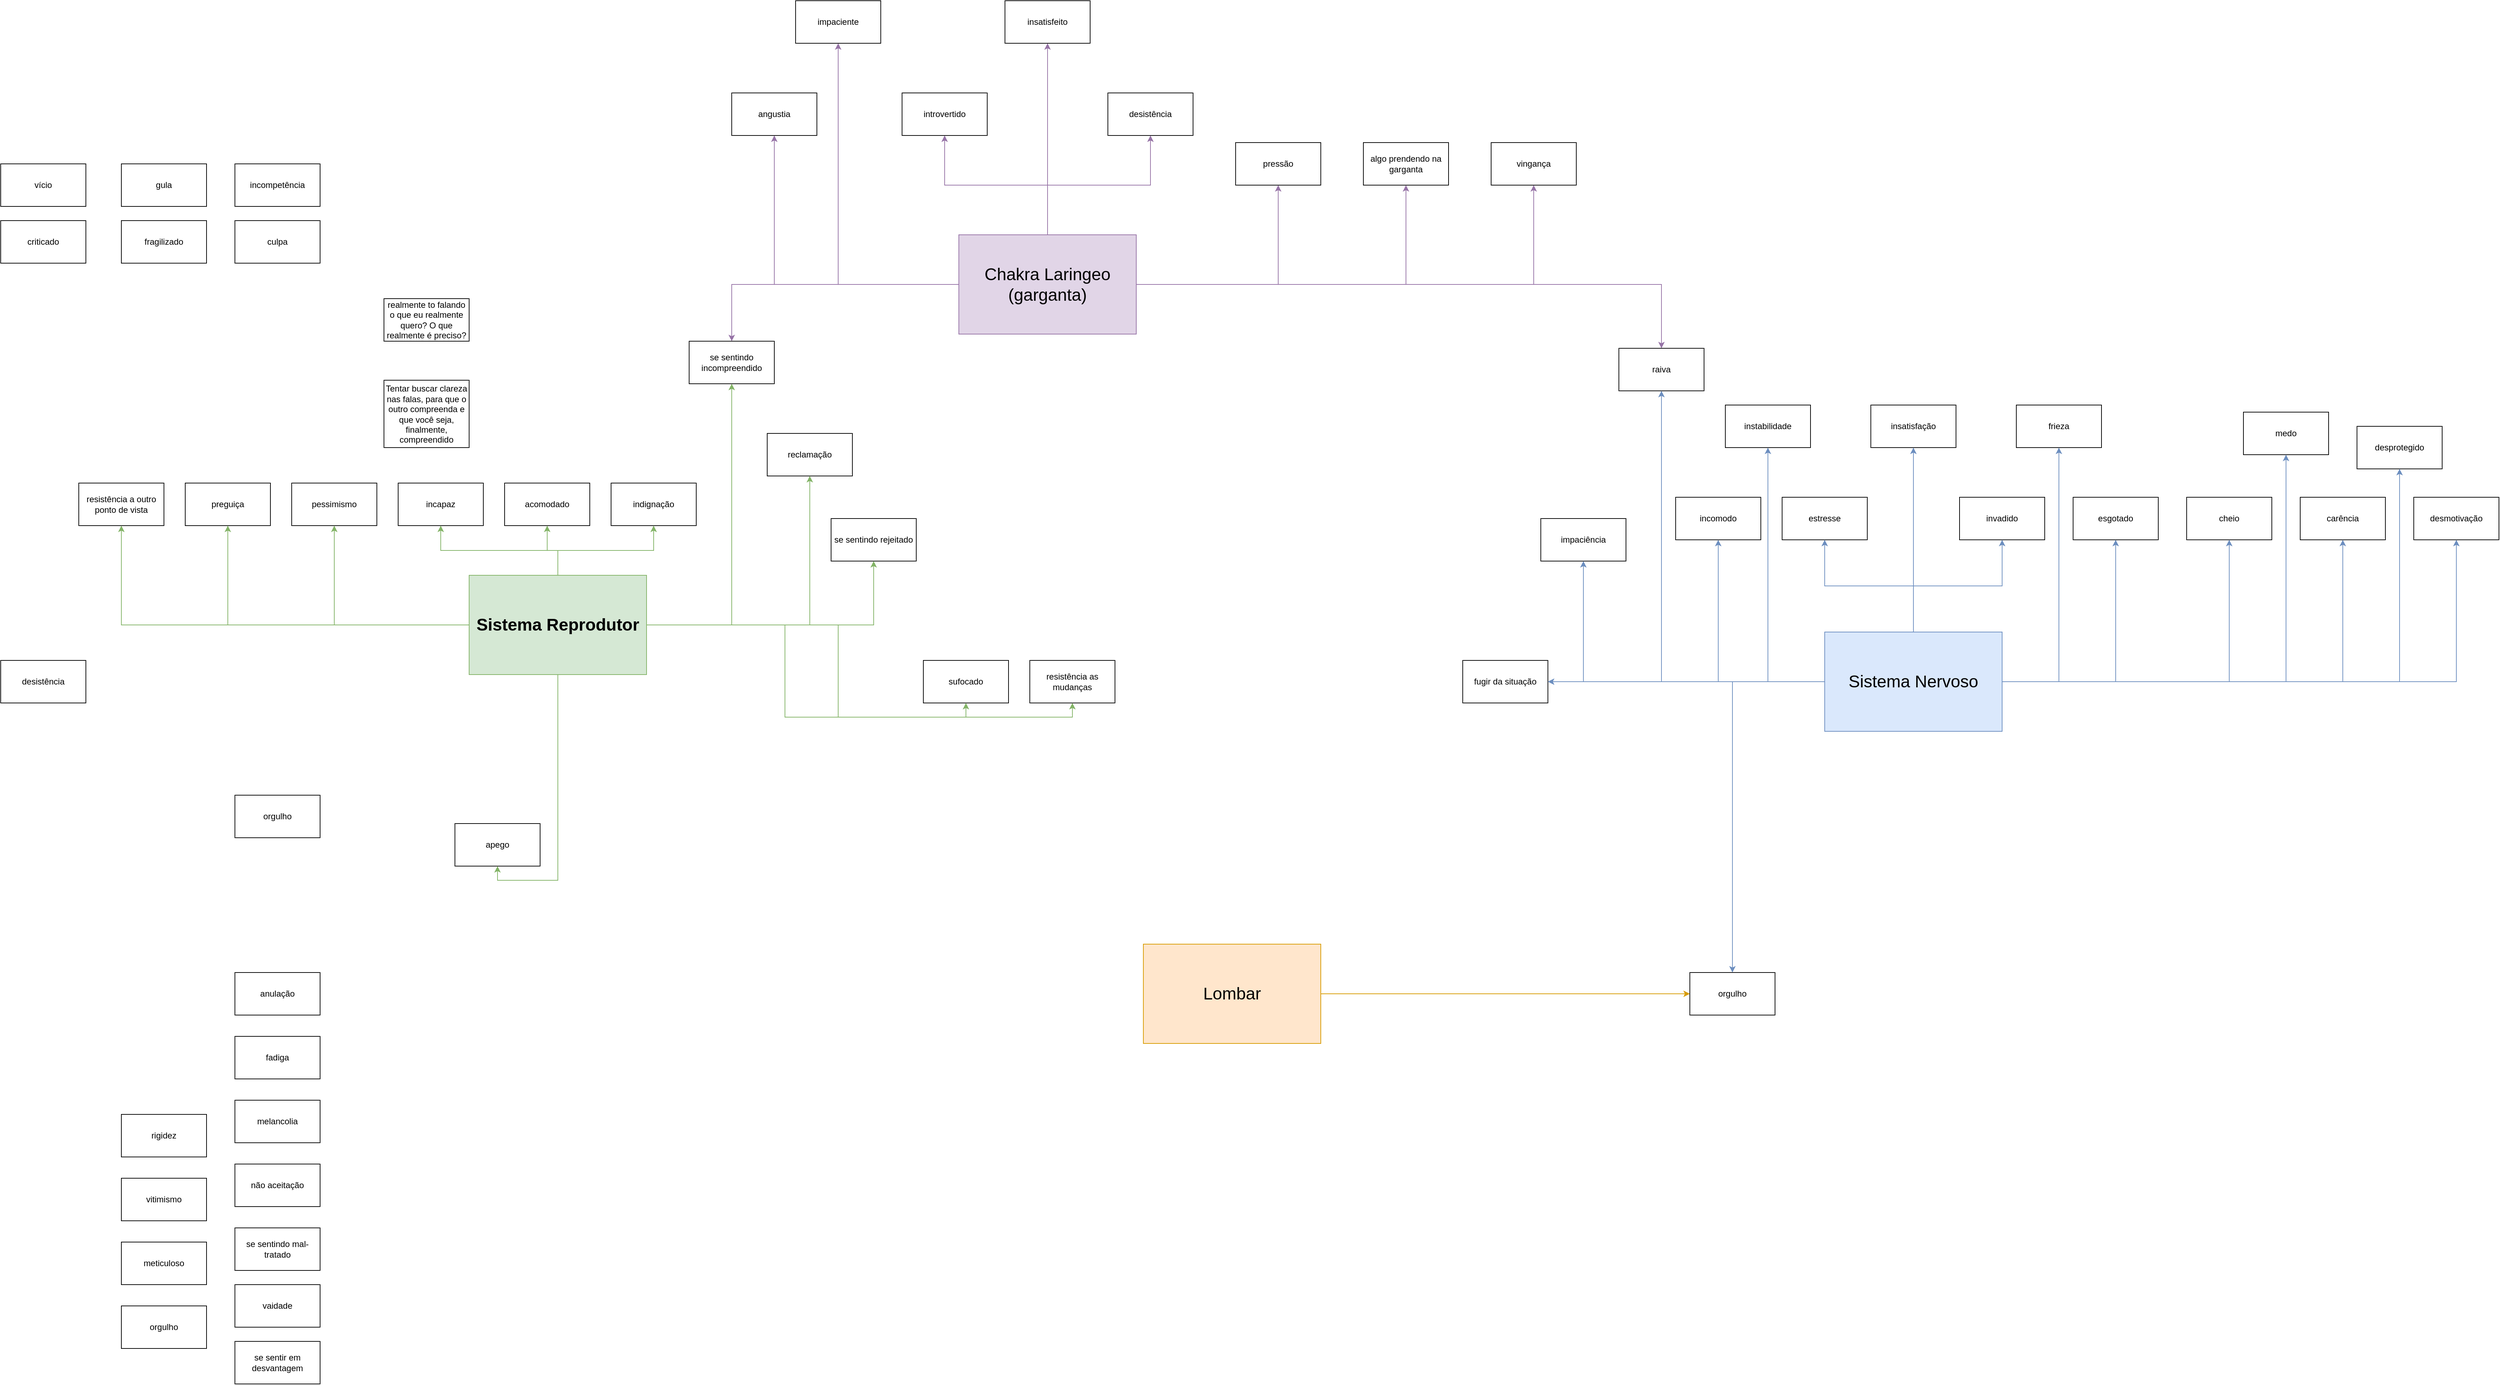 <mxfile version="20.3.3" type="github">
  <diagram id="N2S9W12F4Ksda7fLUlgt" name="Página-1">
    <mxGraphModel dx="1662" dy="2596" grid="1" gridSize="10" guides="1" tooltips="1" connect="1" arrows="1" fold="1" page="1" pageScale="1" pageWidth="827" pageHeight="1169" math="0" shadow="0">
      <root>
        <mxCell id="0" />
        <mxCell id="1" parent="0" />
        <mxCell id="HaKoOCiy-9jQF8rmQ-GU-87" style="edgeStyle=orthogonalEdgeStyle;rounded=0;orthogonalLoop=1;jettySize=auto;html=1;entryX=0.5;entryY=0;entryDx=0;entryDy=0;fontSize=24;fillColor=#e1d5e7;strokeColor=#9673a6;" edge="1" parent="1" source="HaKoOCiy-9jQF8rmQ-GU-1" target="HaKoOCiy-9jQF8rmQ-GU-35">
          <mxGeometry relative="1" as="geometry" />
        </mxCell>
        <mxCell id="HaKoOCiy-9jQF8rmQ-GU-90" style="edgeStyle=orthogonalEdgeStyle;rounded=0;orthogonalLoop=1;jettySize=auto;html=1;entryX=0.5;entryY=0;entryDx=0;entryDy=0;fontSize=24;fillColor=#e1d5e7;strokeColor=#9673a6;" edge="1" parent="1" source="HaKoOCiy-9jQF8rmQ-GU-1" target="HaKoOCiy-9jQF8rmQ-GU-20">
          <mxGeometry relative="1" as="geometry" />
        </mxCell>
        <mxCell id="HaKoOCiy-9jQF8rmQ-GU-91" style="edgeStyle=orthogonalEdgeStyle;rounded=0;orthogonalLoop=1;jettySize=auto;html=1;entryX=0.5;entryY=1;entryDx=0;entryDy=0;fontSize=24;fillColor=#e1d5e7;strokeColor=#9673a6;" edge="1" parent="1" source="HaKoOCiy-9jQF8rmQ-GU-1" target="HaKoOCiy-9jQF8rmQ-GU-22">
          <mxGeometry relative="1" as="geometry" />
        </mxCell>
        <mxCell id="HaKoOCiy-9jQF8rmQ-GU-92" style="edgeStyle=orthogonalEdgeStyle;rounded=0;orthogonalLoop=1;jettySize=auto;html=1;entryX=0.5;entryY=1;entryDx=0;entryDy=0;fontSize=24;fillColor=#e1d5e7;strokeColor=#9673a6;" edge="1" parent="1" source="HaKoOCiy-9jQF8rmQ-GU-1" target="HaKoOCiy-9jQF8rmQ-GU-23">
          <mxGeometry relative="1" as="geometry" />
        </mxCell>
        <mxCell id="HaKoOCiy-9jQF8rmQ-GU-94" style="edgeStyle=orthogonalEdgeStyle;rounded=0;orthogonalLoop=1;jettySize=auto;html=1;entryX=0.5;entryY=1;entryDx=0;entryDy=0;fontSize=24;fillColor=#e1d5e7;strokeColor=#9673a6;" edge="1" parent="1" source="HaKoOCiy-9jQF8rmQ-GU-1" target="HaKoOCiy-9jQF8rmQ-GU-28">
          <mxGeometry relative="1" as="geometry" />
        </mxCell>
        <mxCell id="HaKoOCiy-9jQF8rmQ-GU-95" style="edgeStyle=orthogonalEdgeStyle;rounded=0;orthogonalLoop=1;jettySize=auto;html=1;entryX=0.5;entryY=1;entryDx=0;entryDy=0;fontSize=24;fillColor=#e1d5e7;strokeColor=#9673a6;" edge="1" parent="1" source="HaKoOCiy-9jQF8rmQ-GU-1" target="HaKoOCiy-9jQF8rmQ-GU-30">
          <mxGeometry relative="1" as="geometry" />
        </mxCell>
        <mxCell id="HaKoOCiy-9jQF8rmQ-GU-97" style="edgeStyle=orthogonalEdgeStyle;rounded=0;orthogonalLoop=1;jettySize=auto;html=1;entryX=0.5;entryY=1;entryDx=0;entryDy=0;fontSize=24;fillColor=#e1d5e7;strokeColor=#9673a6;" edge="1" parent="1" source="HaKoOCiy-9jQF8rmQ-GU-1" target="HaKoOCiy-9jQF8rmQ-GU-32">
          <mxGeometry relative="1" as="geometry" />
        </mxCell>
        <mxCell id="HaKoOCiy-9jQF8rmQ-GU-98" style="edgeStyle=orthogonalEdgeStyle;rounded=0;orthogonalLoop=1;jettySize=auto;html=1;entryX=0.5;entryY=1;entryDx=0;entryDy=0;fontSize=24;fillColor=#e1d5e7;strokeColor=#9673a6;" edge="1" parent="1" source="HaKoOCiy-9jQF8rmQ-GU-1" target="HaKoOCiy-9jQF8rmQ-GU-36">
          <mxGeometry relative="1" as="geometry" />
        </mxCell>
        <mxCell id="HaKoOCiy-9jQF8rmQ-GU-99" style="edgeStyle=orthogonalEdgeStyle;rounded=0;orthogonalLoop=1;jettySize=auto;html=1;entryX=0.5;entryY=1;entryDx=0;entryDy=0;fontSize=24;fillColor=#e1d5e7;strokeColor=#9673a6;" edge="1" parent="1" source="HaKoOCiy-9jQF8rmQ-GU-1" target="HaKoOCiy-9jQF8rmQ-GU-37">
          <mxGeometry relative="1" as="geometry" />
        </mxCell>
        <mxCell id="HaKoOCiy-9jQF8rmQ-GU-100" style="edgeStyle=orthogonalEdgeStyle;rounded=0;orthogonalLoop=1;jettySize=auto;html=1;entryX=0.5;entryY=1;entryDx=0;entryDy=0;fontSize=24;fillColor=#e1d5e7;strokeColor=#9673a6;" edge="1" parent="1" source="HaKoOCiy-9jQF8rmQ-GU-1" target="HaKoOCiy-9jQF8rmQ-GU-38">
          <mxGeometry relative="1" as="geometry" />
        </mxCell>
        <mxCell id="HaKoOCiy-9jQF8rmQ-GU-1" value="&lt;font color=&quot;#000000&quot; style=&quot;font-size: 24px;&quot;&gt;Chakra Laringeo&lt;br&gt;(garganta)&lt;/font&gt;" style="rounded=0;whiteSpace=wrap;html=1;fillColor=#e1d5e7;strokeColor=#9673a6;" vertex="1" parent="1">
          <mxGeometry x="1490" y="-650" width="250" height="140" as="geometry" />
        </mxCell>
        <mxCell id="HaKoOCiy-9jQF8rmQ-GU-11" value="Tentar buscar clareza nas falas, para que o outro compreenda e que você seja, finalmente, compreendido" style="whiteSpace=wrap;html=1;rounded=0;" vertex="1" parent="1">
          <mxGeometry x="680" y="-445" width="120" height="95" as="geometry" />
        </mxCell>
        <mxCell id="HaKoOCiy-9jQF8rmQ-GU-14" value="realmente to falando o que eu realmente quero? O que realmente é preciso?" style="whiteSpace=wrap;html=1;rounded=0;" vertex="1" parent="1">
          <mxGeometry x="680" y="-560" width="120" height="60" as="geometry" />
        </mxCell>
        <mxCell id="HaKoOCiy-9jQF8rmQ-GU-20" value="se sentindo incompreendido" style="rounded=0;whiteSpace=wrap;html=1;" vertex="1" parent="1">
          <mxGeometry x="1110" y="-500" width="120" height="60" as="geometry" />
        </mxCell>
        <mxCell id="HaKoOCiy-9jQF8rmQ-GU-22" value="insatisfeito" style="rounded=0;whiteSpace=wrap;html=1;" vertex="1" parent="1">
          <mxGeometry x="1555" y="-980" width="120" height="60" as="geometry" />
        </mxCell>
        <mxCell id="HaKoOCiy-9jQF8rmQ-GU-23" value="impaciente" style="rounded=0;whiteSpace=wrap;html=1;" vertex="1" parent="1">
          <mxGeometry x="1260" y="-980" width="120" height="60" as="geometry" />
        </mxCell>
        <mxCell id="HaKoOCiy-9jQF8rmQ-GU-28" value="introvertido" style="rounded=0;whiteSpace=wrap;html=1;" vertex="1" parent="1">
          <mxGeometry x="1410" y="-850" width="120" height="60" as="geometry" />
        </mxCell>
        <mxCell id="HaKoOCiy-9jQF8rmQ-GU-30" value="angustia" style="rounded=0;whiteSpace=wrap;html=1;" vertex="1" parent="1">
          <mxGeometry x="1170" y="-850" width="120" height="60" as="geometry" />
        </mxCell>
        <mxCell id="HaKoOCiy-9jQF8rmQ-GU-32" value="desistência" style="rounded=0;whiteSpace=wrap;html=1;" vertex="1" parent="1">
          <mxGeometry x="1700" y="-850" width="120" height="60" as="geometry" />
        </mxCell>
        <mxCell id="HaKoOCiy-9jQF8rmQ-GU-34" value="desistência" style="rounded=0;whiteSpace=wrap;html=1;" vertex="1" parent="1">
          <mxGeometry x="140" y="-50" width="120" height="60" as="geometry" />
        </mxCell>
        <mxCell id="HaKoOCiy-9jQF8rmQ-GU-35" value="raiva" style="rounded=0;whiteSpace=wrap;html=1;" vertex="1" parent="1">
          <mxGeometry x="2420" y="-490" width="120" height="60" as="geometry" />
        </mxCell>
        <mxCell id="HaKoOCiy-9jQF8rmQ-GU-36" value="pressão" style="rounded=0;whiteSpace=wrap;html=1;" vertex="1" parent="1">
          <mxGeometry x="1880" y="-780" width="120" height="60" as="geometry" />
        </mxCell>
        <mxCell id="HaKoOCiy-9jQF8rmQ-GU-37" value="algo prendendo na garganta" style="rounded=0;whiteSpace=wrap;html=1;" vertex="1" parent="1">
          <mxGeometry x="2060" y="-780" width="120" height="60" as="geometry" />
        </mxCell>
        <mxCell id="HaKoOCiy-9jQF8rmQ-GU-38" value="vingança" style="rounded=0;whiteSpace=wrap;html=1;" vertex="1" parent="1">
          <mxGeometry x="2240" y="-780" width="120" height="60" as="geometry" />
        </mxCell>
        <mxCell id="HaKoOCiy-9jQF8rmQ-GU-39" value="incomodo" style="rounded=0;whiteSpace=wrap;html=1;" vertex="1" parent="1">
          <mxGeometry x="2500" y="-280" width="120" height="60" as="geometry" />
        </mxCell>
        <mxCell id="HaKoOCiy-9jQF8rmQ-GU-40" value="estresse" style="rounded=0;whiteSpace=wrap;html=1;" vertex="1" parent="1">
          <mxGeometry x="2650" y="-280" width="120" height="60" as="geometry" />
        </mxCell>
        <mxCell id="HaKoOCiy-9jQF8rmQ-GU-41" value="invadido" style="rounded=0;whiteSpace=wrap;html=1;" vertex="1" parent="1">
          <mxGeometry x="2900" y="-280" width="120" height="60" as="geometry" />
        </mxCell>
        <mxCell id="HaKoOCiy-9jQF8rmQ-GU-42" value="insatisfação" style="rounded=0;whiteSpace=wrap;html=1;" vertex="1" parent="1">
          <mxGeometry x="2775" y="-410" width="120" height="60" as="geometry" />
        </mxCell>
        <mxCell id="HaKoOCiy-9jQF8rmQ-GU-43" value="esgotado" style="rounded=0;whiteSpace=wrap;html=1;" vertex="1" parent="1">
          <mxGeometry x="3060" y="-280" width="120" height="60" as="geometry" />
        </mxCell>
        <mxCell id="HaKoOCiy-9jQF8rmQ-GU-44" value="cheio" style="rounded=0;whiteSpace=wrap;html=1;" vertex="1" parent="1">
          <mxGeometry x="3220" y="-280" width="120" height="60" as="geometry" />
        </mxCell>
        <mxCell id="HaKoOCiy-9jQF8rmQ-GU-45" value="frieza" style="rounded=0;whiteSpace=wrap;html=1;" vertex="1" parent="1">
          <mxGeometry x="2980" y="-410" width="120" height="60" as="geometry" />
        </mxCell>
        <mxCell id="HaKoOCiy-9jQF8rmQ-GU-46" value="instabilidade" style="rounded=0;whiteSpace=wrap;html=1;" vertex="1" parent="1">
          <mxGeometry x="2570" y="-410" width="120" height="60" as="geometry" />
        </mxCell>
        <mxCell id="HaKoOCiy-9jQF8rmQ-GU-47" value="fugir da situação" style="rounded=0;whiteSpace=wrap;html=1;" vertex="1" parent="1">
          <mxGeometry x="2200" y="-50" width="120" height="60" as="geometry" />
        </mxCell>
        <mxCell id="HaKoOCiy-9jQF8rmQ-GU-48" value="carência" style="rounded=0;whiteSpace=wrap;html=1;" vertex="1" parent="1">
          <mxGeometry x="3380" y="-280" width="120" height="60" as="geometry" />
        </mxCell>
        <mxCell id="HaKoOCiy-9jQF8rmQ-GU-49" value="desmotivação" style="rounded=0;whiteSpace=wrap;html=1;" vertex="1" parent="1">
          <mxGeometry x="3540" y="-280" width="120" height="60" as="geometry" />
        </mxCell>
        <mxCell id="HaKoOCiy-9jQF8rmQ-GU-50" value="impaciência" style="rounded=0;whiteSpace=wrap;html=1;" vertex="1" parent="1">
          <mxGeometry x="2310" y="-250" width="120" height="60" as="geometry" />
        </mxCell>
        <mxCell id="HaKoOCiy-9jQF8rmQ-GU-51" value="medo" style="rounded=0;whiteSpace=wrap;html=1;" vertex="1" parent="1">
          <mxGeometry x="3300" y="-400" width="120" height="60" as="geometry" />
        </mxCell>
        <mxCell id="HaKoOCiy-9jQF8rmQ-GU-52" value="orgulho" style="rounded=0;whiteSpace=wrap;html=1;" vertex="1" parent="1">
          <mxGeometry x="470" y="140" width="120" height="60" as="geometry" />
        </mxCell>
        <mxCell id="HaKoOCiy-9jQF8rmQ-GU-53" value="desprotegido" style="rounded=0;whiteSpace=wrap;html=1;" vertex="1" parent="1">
          <mxGeometry x="3460" y="-380" width="120" height="60" as="geometry" />
        </mxCell>
        <mxCell id="HaKoOCiy-9jQF8rmQ-GU-54" value="indignação" style="rounded=0;whiteSpace=wrap;html=1;" vertex="1" parent="1">
          <mxGeometry x="1000" y="-300" width="120" height="60" as="geometry" />
        </mxCell>
        <mxCell id="HaKoOCiy-9jQF8rmQ-GU-55" value="apego" style="rounded=0;whiteSpace=wrap;html=1;" vertex="1" parent="1">
          <mxGeometry x="780" y="180" width="120" height="60" as="geometry" />
        </mxCell>
        <mxCell id="HaKoOCiy-9jQF8rmQ-GU-56" value="preguiça" style="rounded=0;whiteSpace=wrap;html=1;" vertex="1" parent="1">
          <mxGeometry x="400" y="-300" width="120" height="60" as="geometry" />
        </mxCell>
        <mxCell id="HaKoOCiy-9jQF8rmQ-GU-57" value="acomodado" style="rounded=0;whiteSpace=wrap;html=1;" vertex="1" parent="1">
          <mxGeometry x="850" y="-300" width="120" height="60" as="geometry" />
        </mxCell>
        <mxCell id="HaKoOCiy-9jQF8rmQ-GU-58" value="incapaz" style="rounded=0;whiteSpace=wrap;html=1;" vertex="1" parent="1">
          <mxGeometry x="700" y="-300" width="120" height="60" as="geometry" />
        </mxCell>
        <mxCell id="HaKoOCiy-9jQF8rmQ-GU-59" value="se sentindo rejeitado" style="rounded=0;whiteSpace=wrap;html=1;" vertex="1" parent="1">
          <mxGeometry x="1310" y="-250" width="120" height="60" as="geometry" />
        </mxCell>
        <mxCell id="HaKoOCiy-9jQF8rmQ-GU-60" value="reclamação" style="rounded=0;whiteSpace=wrap;html=1;" vertex="1" parent="1">
          <mxGeometry x="1220" y="-370" width="120" height="60" as="geometry" />
        </mxCell>
        <mxCell id="HaKoOCiy-9jQF8rmQ-GU-61" value="pessimismo" style="rounded=0;whiteSpace=wrap;html=1;" vertex="1" parent="1">
          <mxGeometry x="550" y="-300" width="120" height="60" as="geometry" />
        </mxCell>
        <mxCell id="HaKoOCiy-9jQF8rmQ-GU-62" value="sufocado" style="rounded=0;whiteSpace=wrap;html=1;" vertex="1" parent="1">
          <mxGeometry x="1440" y="-50" width="120" height="60" as="geometry" />
        </mxCell>
        <mxCell id="HaKoOCiy-9jQF8rmQ-GU-63" value="resistência as mudanças" style="rounded=0;whiteSpace=wrap;html=1;" vertex="1" parent="1">
          <mxGeometry x="1590" y="-50" width="120" height="60" as="geometry" />
        </mxCell>
        <mxCell id="HaKoOCiy-9jQF8rmQ-GU-64" value="resistência a outro ponto de vista" style="rounded=0;whiteSpace=wrap;html=1;" vertex="1" parent="1">
          <mxGeometry x="250" y="-300" width="120" height="60" as="geometry" />
        </mxCell>
        <mxCell id="HaKoOCiy-9jQF8rmQ-GU-65" value="criticado" style="rounded=0;whiteSpace=wrap;html=1;" vertex="1" parent="1">
          <mxGeometry x="140" y="-670" width="120" height="60" as="geometry" />
        </mxCell>
        <mxCell id="HaKoOCiy-9jQF8rmQ-GU-66" value="fragilizado" style="rounded=0;whiteSpace=wrap;html=1;" vertex="1" parent="1">
          <mxGeometry x="310" y="-670" width="120" height="60" as="geometry" />
        </mxCell>
        <mxCell id="HaKoOCiy-9jQF8rmQ-GU-67" value="culpa" style="rounded=0;whiteSpace=wrap;html=1;" vertex="1" parent="1">
          <mxGeometry x="470" y="-670" width="120" height="60" as="geometry" />
        </mxCell>
        <mxCell id="HaKoOCiy-9jQF8rmQ-GU-68" value="incompetência" style="rounded=0;whiteSpace=wrap;html=1;" vertex="1" parent="1">
          <mxGeometry x="470" y="-750" width="120" height="60" as="geometry" />
        </mxCell>
        <mxCell id="HaKoOCiy-9jQF8rmQ-GU-69" value="gula" style="rounded=0;whiteSpace=wrap;html=1;" vertex="1" parent="1">
          <mxGeometry x="310" y="-750" width="120" height="60" as="geometry" />
        </mxCell>
        <mxCell id="HaKoOCiy-9jQF8rmQ-GU-70" value="vício" style="rounded=0;whiteSpace=wrap;html=1;" vertex="1" parent="1">
          <mxGeometry x="140" y="-750" width="120" height="60" as="geometry" />
        </mxCell>
        <mxCell id="HaKoOCiy-9jQF8rmQ-GU-88" style="edgeStyle=orthogonalEdgeStyle;rounded=0;orthogonalLoop=1;jettySize=auto;html=1;entryX=0.5;entryY=1;entryDx=0;entryDy=0;fontSize=24;fillColor=#dae8fc;strokeColor=#6c8ebf;" edge="1" parent="1" source="HaKoOCiy-9jQF8rmQ-GU-72" target="HaKoOCiy-9jQF8rmQ-GU-35">
          <mxGeometry relative="1" as="geometry" />
        </mxCell>
        <mxCell id="HaKoOCiy-9jQF8rmQ-GU-102" style="edgeStyle=orthogonalEdgeStyle;rounded=0;orthogonalLoop=1;jettySize=auto;html=1;entryX=0.5;entryY=1;entryDx=0;entryDy=0;fontSize=24;fillColor=#dae8fc;strokeColor=#6c8ebf;" edge="1" parent="1" source="HaKoOCiy-9jQF8rmQ-GU-72" target="HaKoOCiy-9jQF8rmQ-GU-39">
          <mxGeometry relative="1" as="geometry" />
        </mxCell>
        <mxCell id="HaKoOCiy-9jQF8rmQ-GU-103" style="edgeStyle=orthogonalEdgeStyle;rounded=0;orthogonalLoop=1;jettySize=auto;html=1;entryX=0.5;entryY=1;entryDx=0;entryDy=0;fontSize=24;fillColor=#dae8fc;strokeColor=#6c8ebf;" edge="1" parent="1" source="HaKoOCiy-9jQF8rmQ-GU-72" target="HaKoOCiy-9jQF8rmQ-GU-40">
          <mxGeometry relative="1" as="geometry" />
        </mxCell>
        <mxCell id="HaKoOCiy-9jQF8rmQ-GU-104" style="edgeStyle=orthogonalEdgeStyle;rounded=0;orthogonalLoop=1;jettySize=auto;html=1;entryX=0.5;entryY=1;entryDx=0;entryDy=0;fontSize=24;fillColor=#dae8fc;strokeColor=#6c8ebf;" edge="1" parent="1" source="HaKoOCiy-9jQF8rmQ-GU-72" target="HaKoOCiy-9jQF8rmQ-GU-41">
          <mxGeometry relative="1" as="geometry" />
        </mxCell>
        <mxCell id="HaKoOCiy-9jQF8rmQ-GU-108" style="edgeStyle=orthogonalEdgeStyle;rounded=0;orthogonalLoop=1;jettySize=auto;html=1;entryX=0.5;entryY=1;entryDx=0;entryDy=0;fontSize=24;fillColor=#dae8fc;strokeColor=#6c8ebf;" edge="1" parent="1" source="HaKoOCiy-9jQF8rmQ-GU-72" target="HaKoOCiy-9jQF8rmQ-GU-42">
          <mxGeometry relative="1" as="geometry" />
        </mxCell>
        <mxCell id="HaKoOCiy-9jQF8rmQ-GU-109" style="edgeStyle=orthogonalEdgeStyle;rounded=0;orthogonalLoop=1;jettySize=auto;html=1;entryX=0.5;entryY=1;entryDx=0;entryDy=0;fontSize=24;fillColor=#dae8fc;strokeColor=#6c8ebf;" edge="1" parent="1" source="HaKoOCiy-9jQF8rmQ-GU-72" target="HaKoOCiy-9jQF8rmQ-GU-43">
          <mxGeometry relative="1" as="geometry" />
        </mxCell>
        <mxCell id="HaKoOCiy-9jQF8rmQ-GU-110" style="edgeStyle=orthogonalEdgeStyle;rounded=0;orthogonalLoop=1;jettySize=auto;html=1;entryX=0.5;entryY=0;entryDx=0;entryDy=0;fontSize=24;fillColor=#dae8fc;strokeColor=#6c8ebf;" edge="1" parent="1" source="HaKoOCiy-9jQF8rmQ-GU-72" target="HaKoOCiy-9jQF8rmQ-GU-75">
          <mxGeometry relative="1" as="geometry" />
        </mxCell>
        <mxCell id="HaKoOCiy-9jQF8rmQ-GU-112" style="edgeStyle=orthogonalEdgeStyle;rounded=0;orthogonalLoop=1;jettySize=auto;html=1;entryX=1;entryY=0.5;entryDx=0;entryDy=0;fontSize=24;fillColor=#dae8fc;strokeColor=#6c8ebf;" edge="1" parent="1" source="HaKoOCiy-9jQF8rmQ-GU-72" target="HaKoOCiy-9jQF8rmQ-GU-47">
          <mxGeometry relative="1" as="geometry" />
        </mxCell>
        <mxCell id="HaKoOCiy-9jQF8rmQ-GU-113" style="edgeStyle=orthogonalEdgeStyle;rounded=0;orthogonalLoop=1;jettySize=auto;html=1;entryX=0.5;entryY=1;entryDx=0;entryDy=0;fontSize=24;fillColor=#dae8fc;strokeColor=#6c8ebf;" edge="1" parent="1" source="HaKoOCiy-9jQF8rmQ-GU-72" target="HaKoOCiy-9jQF8rmQ-GU-46">
          <mxGeometry relative="1" as="geometry" />
        </mxCell>
        <mxCell id="HaKoOCiy-9jQF8rmQ-GU-114" style="edgeStyle=orthogonalEdgeStyle;rounded=0;orthogonalLoop=1;jettySize=auto;html=1;entryX=0.5;entryY=1;entryDx=0;entryDy=0;fontSize=24;fillColor=#dae8fc;strokeColor=#6c8ebf;" edge="1" parent="1" source="HaKoOCiy-9jQF8rmQ-GU-72" target="HaKoOCiy-9jQF8rmQ-GU-45">
          <mxGeometry relative="1" as="geometry" />
        </mxCell>
        <mxCell id="HaKoOCiy-9jQF8rmQ-GU-115" style="edgeStyle=orthogonalEdgeStyle;rounded=0;orthogonalLoop=1;jettySize=auto;html=1;entryX=0.5;entryY=1;entryDx=0;entryDy=0;fontSize=24;fillColor=#dae8fc;strokeColor=#6c8ebf;" edge="1" parent="1" source="HaKoOCiy-9jQF8rmQ-GU-72" target="HaKoOCiy-9jQF8rmQ-GU-44">
          <mxGeometry relative="1" as="geometry" />
        </mxCell>
        <mxCell id="HaKoOCiy-9jQF8rmQ-GU-116" style="edgeStyle=orthogonalEdgeStyle;rounded=0;orthogonalLoop=1;jettySize=auto;html=1;entryX=0.5;entryY=1;entryDx=0;entryDy=0;fontSize=24;fillColor=#dae8fc;strokeColor=#6c8ebf;" edge="1" parent="1" source="HaKoOCiy-9jQF8rmQ-GU-72" target="HaKoOCiy-9jQF8rmQ-GU-48">
          <mxGeometry relative="1" as="geometry" />
        </mxCell>
        <mxCell id="HaKoOCiy-9jQF8rmQ-GU-117" style="edgeStyle=orthogonalEdgeStyle;rounded=0;orthogonalLoop=1;jettySize=auto;html=1;entryX=0.5;entryY=1;entryDx=0;entryDy=0;fontSize=24;fillColor=#dae8fc;strokeColor=#6c8ebf;" edge="1" parent="1" source="HaKoOCiy-9jQF8rmQ-GU-72" target="HaKoOCiy-9jQF8rmQ-GU-49">
          <mxGeometry relative="1" as="geometry" />
        </mxCell>
        <mxCell id="HaKoOCiy-9jQF8rmQ-GU-118" style="edgeStyle=orthogonalEdgeStyle;rounded=0;orthogonalLoop=1;jettySize=auto;html=1;entryX=0.5;entryY=1;entryDx=0;entryDy=0;fontSize=24;fillColor=#dae8fc;strokeColor=#6c8ebf;" edge="1" parent="1" source="HaKoOCiy-9jQF8rmQ-GU-72" target="HaKoOCiy-9jQF8rmQ-GU-50">
          <mxGeometry relative="1" as="geometry" />
        </mxCell>
        <mxCell id="HaKoOCiy-9jQF8rmQ-GU-120" style="edgeStyle=orthogonalEdgeStyle;rounded=0;orthogonalLoop=1;jettySize=auto;html=1;entryX=0.5;entryY=1;entryDx=0;entryDy=0;fontSize=24;fillColor=#dae8fc;strokeColor=#6c8ebf;" edge="1" parent="1" source="HaKoOCiy-9jQF8rmQ-GU-72" target="HaKoOCiy-9jQF8rmQ-GU-51">
          <mxGeometry relative="1" as="geometry" />
        </mxCell>
        <mxCell id="HaKoOCiy-9jQF8rmQ-GU-121" style="edgeStyle=orthogonalEdgeStyle;rounded=0;orthogonalLoop=1;jettySize=auto;html=1;entryX=0.5;entryY=1;entryDx=0;entryDy=0;fontSize=24;fillColor=#dae8fc;strokeColor=#6c8ebf;" edge="1" parent="1" source="HaKoOCiy-9jQF8rmQ-GU-72" target="HaKoOCiy-9jQF8rmQ-GU-53">
          <mxGeometry relative="1" as="geometry" />
        </mxCell>
        <mxCell id="HaKoOCiy-9jQF8rmQ-GU-72" value="&lt;span style=&quot;font-size: 24px;&quot;&gt;&lt;font color=&quot;#000000&quot;&gt;Sistema Nervoso&lt;/font&gt;&lt;/span&gt;" style="rounded=0;whiteSpace=wrap;html=1;fillColor=#dae8fc;strokeColor=#6c8ebf;" vertex="1" parent="1">
          <mxGeometry x="2710" y="-90" width="250" height="140" as="geometry" />
        </mxCell>
        <mxCell id="HaKoOCiy-9jQF8rmQ-GU-89" style="edgeStyle=orthogonalEdgeStyle;rounded=0;orthogonalLoop=1;jettySize=auto;html=1;entryX=0.5;entryY=1;entryDx=0;entryDy=0;fontSize=24;fillColor=#d5e8d4;strokeColor=#82b366;" edge="1" parent="1" source="HaKoOCiy-9jQF8rmQ-GU-73" target="HaKoOCiy-9jQF8rmQ-GU-20">
          <mxGeometry relative="1" as="geometry" />
        </mxCell>
        <mxCell id="HaKoOCiy-9jQF8rmQ-GU-122" style="edgeStyle=orthogonalEdgeStyle;rounded=0;orthogonalLoop=1;jettySize=auto;html=1;entryX=0.5;entryY=1;entryDx=0;entryDy=0;fontSize=24;fillColor=#d5e8d4;strokeColor=#82b366;" edge="1" parent="1" source="HaKoOCiy-9jQF8rmQ-GU-73" target="HaKoOCiy-9jQF8rmQ-GU-54">
          <mxGeometry relative="1" as="geometry" />
        </mxCell>
        <mxCell id="HaKoOCiy-9jQF8rmQ-GU-123" style="edgeStyle=orthogonalEdgeStyle;rounded=0;orthogonalLoop=1;jettySize=auto;html=1;entryX=0.5;entryY=1;entryDx=0;entryDy=0;fontSize=24;fillColor=#d5e8d4;strokeColor=#82b366;" edge="1" parent="1" source="HaKoOCiy-9jQF8rmQ-GU-73" target="HaKoOCiy-9jQF8rmQ-GU-55">
          <mxGeometry relative="1" as="geometry" />
        </mxCell>
        <mxCell id="HaKoOCiy-9jQF8rmQ-GU-124" style="edgeStyle=orthogonalEdgeStyle;rounded=0;orthogonalLoop=1;jettySize=auto;html=1;entryX=0.5;entryY=1;entryDx=0;entryDy=0;fontSize=24;fillColor=#d5e8d4;strokeColor=#82b366;" edge="1" parent="1" source="HaKoOCiy-9jQF8rmQ-GU-73" target="HaKoOCiy-9jQF8rmQ-GU-56">
          <mxGeometry relative="1" as="geometry" />
        </mxCell>
        <mxCell id="HaKoOCiy-9jQF8rmQ-GU-125" style="edgeStyle=orthogonalEdgeStyle;rounded=0;orthogonalLoop=1;jettySize=auto;html=1;entryX=0.5;entryY=1;entryDx=0;entryDy=0;fontSize=24;fillColor=#d5e8d4;strokeColor=#82b366;" edge="1" parent="1" source="HaKoOCiy-9jQF8rmQ-GU-73" target="HaKoOCiy-9jQF8rmQ-GU-57">
          <mxGeometry relative="1" as="geometry" />
        </mxCell>
        <mxCell id="HaKoOCiy-9jQF8rmQ-GU-126" style="edgeStyle=orthogonalEdgeStyle;rounded=0;orthogonalLoop=1;jettySize=auto;html=1;entryX=0.5;entryY=1;entryDx=0;entryDy=0;fontSize=24;fillColor=#d5e8d4;strokeColor=#82b366;" edge="1" parent="1" source="HaKoOCiy-9jQF8rmQ-GU-73" target="HaKoOCiy-9jQF8rmQ-GU-58">
          <mxGeometry relative="1" as="geometry" />
        </mxCell>
        <mxCell id="HaKoOCiy-9jQF8rmQ-GU-128" style="edgeStyle=orthogonalEdgeStyle;rounded=0;orthogonalLoop=1;jettySize=auto;html=1;entryX=0.5;entryY=1;entryDx=0;entryDy=0;fontSize=24;fillColor=#d5e8d4;strokeColor=#82b366;" edge="1" parent="1" source="HaKoOCiy-9jQF8rmQ-GU-73" target="HaKoOCiy-9jQF8rmQ-GU-59">
          <mxGeometry relative="1" as="geometry" />
        </mxCell>
        <mxCell id="HaKoOCiy-9jQF8rmQ-GU-129" style="edgeStyle=orthogonalEdgeStyle;rounded=0;orthogonalLoop=1;jettySize=auto;html=1;entryX=0.5;entryY=1;entryDx=0;entryDy=0;fontSize=24;fillColor=#d5e8d4;strokeColor=#82b366;" edge="1" parent="1" source="HaKoOCiy-9jQF8rmQ-GU-73" target="HaKoOCiy-9jQF8rmQ-GU-60">
          <mxGeometry relative="1" as="geometry" />
        </mxCell>
        <mxCell id="HaKoOCiy-9jQF8rmQ-GU-130" style="edgeStyle=orthogonalEdgeStyle;rounded=0;orthogonalLoop=1;jettySize=auto;html=1;entryX=0.5;entryY=1;entryDx=0;entryDy=0;fontSize=24;fillColor=#d5e8d4;strokeColor=#82b366;" edge="1" parent="1" source="HaKoOCiy-9jQF8rmQ-GU-73" target="HaKoOCiy-9jQF8rmQ-GU-61">
          <mxGeometry relative="1" as="geometry" />
        </mxCell>
        <mxCell id="HaKoOCiy-9jQF8rmQ-GU-131" style="edgeStyle=orthogonalEdgeStyle;rounded=0;orthogonalLoop=1;jettySize=auto;html=1;entryX=0.5;entryY=1;entryDx=0;entryDy=0;fontSize=24;fillColor=#d5e8d4;strokeColor=#82b366;" edge="1" parent="1" source="HaKoOCiy-9jQF8rmQ-GU-73" target="HaKoOCiy-9jQF8rmQ-GU-62">
          <mxGeometry relative="1" as="geometry" />
        </mxCell>
        <mxCell id="HaKoOCiy-9jQF8rmQ-GU-132" style="edgeStyle=orthogonalEdgeStyle;rounded=0;orthogonalLoop=1;jettySize=auto;html=1;entryX=0.5;entryY=1;entryDx=0;entryDy=0;fontSize=24;fillColor=#d5e8d4;strokeColor=#82b366;" edge="1" parent="1" source="HaKoOCiy-9jQF8rmQ-GU-73" target="HaKoOCiy-9jQF8rmQ-GU-63">
          <mxGeometry relative="1" as="geometry" />
        </mxCell>
        <mxCell id="HaKoOCiy-9jQF8rmQ-GU-133" style="edgeStyle=orthogonalEdgeStyle;rounded=0;orthogonalLoop=1;jettySize=auto;html=1;entryX=0.5;entryY=1;entryDx=0;entryDy=0;fontSize=24;fillColor=#d5e8d4;strokeColor=#82b366;" edge="1" parent="1" source="HaKoOCiy-9jQF8rmQ-GU-73" target="HaKoOCiy-9jQF8rmQ-GU-64">
          <mxGeometry relative="1" as="geometry" />
        </mxCell>
        <mxCell id="HaKoOCiy-9jQF8rmQ-GU-73" value="&lt;span style=&quot;font-size: 24px;&quot;&gt;&lt;b&gt;&lt;font color=&quot;#000000&quot;&gt;Sistema Reprodutor&lt;/font&gt;&lt;/b&gt;&lt;/span&gt;" style="rounded=0;whiteSpace=wrap;html=1;fillColor=#d5e8d4;strokeColor=#82b366;" vertex="1" parent="1">
          <mxGeometry x="800" y="-170" width="250" height="140" as="geometry" />
        </mxCell>
        <mxCell id="HaKoOCiy-9jQF8rmQ-GU-111" style="edgeStyle=orthogonalEdgeStyle;rounded=0;orthogonalLoop=1;jettySize=auto;html=1;entryX=0;entryY=0.5;entryDx=0;entryDy=0;fontSize=24;fillColor=#ffe6cc;strokeColor=#d79b00;" edge="1" parent="1" source="HaKoOCiy-9jQF8rmQ-GU-74" target="HaKoOCiy-9jQF8rmQ-GU-75">
          <mxGeometry relative="1" as="geometry" />
        </mxCell>
        <mxCell id="HaKoOCiy-9jQF8rmQ-GU-74" value="&lt;span style=&quot;font-size: 24px;&quot;&gt;&lt;font color=&quot;#000000&quot;&gt;Lombar&lt;/font&gt;&lt;/span&gt;" style="rounded=0;whiteSpace=wrap;html=1;fillColor=#ffe6cc;strokeColor=#d79b00;" vertex="1" parent="1">
          <mxGeometry x="1750" y="350" width="250" height="140" as="geometry" />
        </mxCell>
        <mxCell id="HaKoOCiy-9jQF8rmQ-GU-75" value="orgulho" style="rounded=0;whiteSpace=wrap;html=1;" vertex="1" parent="1">
          <mxGeometry x="2520" y="390" width="120" height="60" as="geometry" />
        </mxCell>
        <mxCell id="HaKoOCiy-9jQF8rmQ-GU-76" value="anulação" style="rounded=0;whiteSpace=wrap;html=1;" vertex="1" parent="1">
          <mxGeometry x="470" y="390" width="120" height="60" as="geometry" />
        </mxCell>
        <mxCell id="HaKoOCiy-9jQF8rmQ-GU-77" value="fadiga" style="rounded=0;whiteSpace=wrap;html=1;" vertex="1" parent="1">
          <mxGeometry x="470" y="480" width="120" height="60" as="geometry" />
        </mxCell>
        <mxCell id="HaKoOCiy-9jQF8rmQ-GU-78" value="melancolia" style="rounded=0;whiteSpace=wrap;html=1;" vertex="1" parent="1">
          <mxGeometry x="470" y="570" width="120" height="60" as="geometry" />
        </mxCell>
        <mxCell id="HaKoOCiy-9jQF8rmQ-GU-79" value="não aceitação" style="rounded=0;whiteSpace=wrap;html=1;" vertex="1" parent="1">
          <mxGeometry x="470" y="660" width="120" height="60" as="geometry" />
        </mxCell>
        <mxCell id="HaKoOCiy-9jQF8rmQ-GU-80" value="rigidez" style="rounded=0;whiteSpace=wrap;html=1;" vertex="1" parent="1">
          <mxGeometry x="310" y="590" width="120" height="60" as="geometry" />
        </mxCell>
        <mxCell id="HaKoOCiy-9jQF8rmQ-GU-81" value="vitimismo" style="rounded=0;whiteSpace=wrap;html=1;" vertex="1" parent="1">
          <mxGeometry x="310" y="680" width="120" height="60" as="geometry" />
        </mxCell>
        <mxCell id="HaKoOCiy-9jQF8rmQ-GU-82" value="se sentindo mal-tratado" style="rounded=0;whiteSpace=wrap;html=1;" vertex="1" parent="1">
          <mxGeometry x="470" y="750" width="120" height="60" as="geometry" />
        </mxCell>
        <mxCell id="HaKoOCiy-9jQF8rmQ-GU-83" value="meticuloso" style="rounded=0;whiteSpace=wrap;html=1;" vertex="1" parent="1">
          <mxGeometry x="310" y="770" width="120" height="60" as="geometry" />
        </mxCell>
        <mxCell id="HaKoOCiy-9jQF8rmQ-GU-84" value="vaidade" style="rounded=0;whiteSpace=wrap;html=1;" vertex="1" parent="1">
          <mxGeometry x="470" y="830" width="120" height="60" as="geometry" />
        </mxCell>
        <mxCell id="HaKoOCiy-9jQF8rmQ-GU-85" value="orgulho" style="rounded=0;whiteSpace=wrap;html=1;" vertex="1" parent="1">
          <mxGeometry x="310" y="860" width="120" height="60" as="geometry" />
        </mxCell>
        <mxCell id="HaKoOCiy-9jQF8rmQ-GU-86" value="se sentir em desvantagem" style="rounded=0;whiteSpace=wrap;html=1;" vertex="1" parent="1">
          <mxGeometry x="470" y="910" width="120" height="60" as="geometry" />
        </mxCell>
      </root>
    </mxGraphModel>
  </diagram>
</mxfile>
